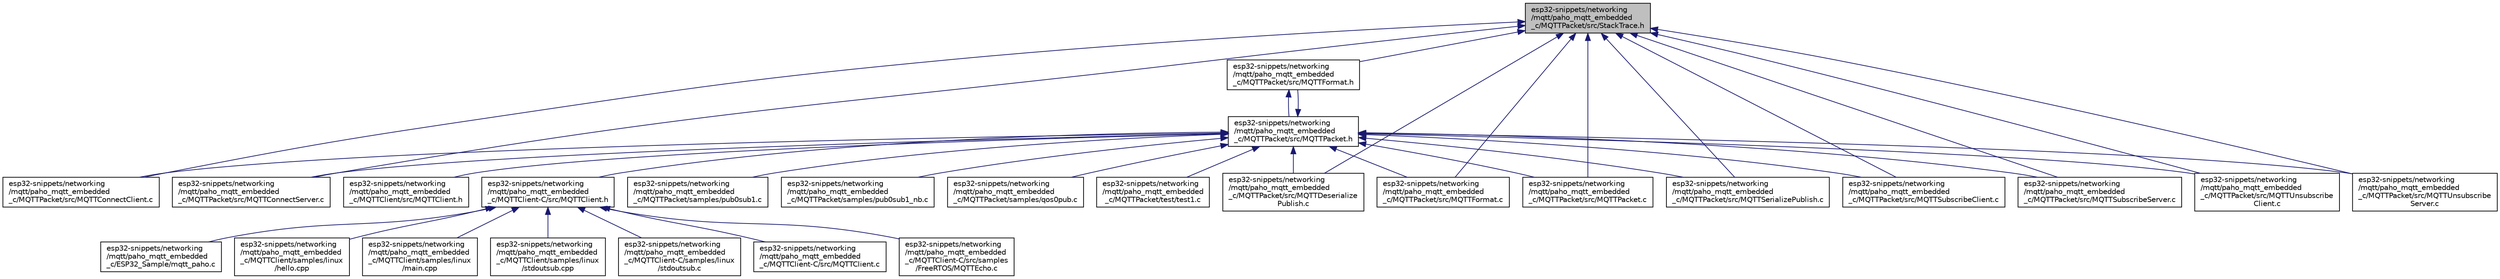 digraph "esp32-snippets/networking/mqtt/paho_mqtt_embedded_c/MQTTPacket/src/StackTrace.h"
{
  edge [fontname="Helvetica",fontsize="10",labelfontname="Helvetica",labelfontsize="10"];
  node [fontname="Helvetica",fontsize="10",shape=record];
  Node2 [label="esp32-snippets/networking\l/mqtt/paho_mqtt_embedded\l_c/MQTTPacket/src/StackTrace.h",height=0.2,width=0.4,color="black", fillcolor="grey75", style="filled", fontcolor="black"];
  Node2 -> Node3 [dir="back",color="midnightblue",fontsize="10",style="solid",fontname="Helvetica"];
  Node3 [label="esp32-snippets/networking\l/mqtt/paho_mqtt_embedded\l_c/MQTTPacket/src/MQTTFormat.h",height=0.2,width=0.4,color="black", fillcolor="white", style="filled",URL="$_m_q_t_t_format_8h.html"];
  Node3 -> Node4 [dir="back",color="midnightblue",fontsize="10",style="solid",fontname="Helvetica"];
  Node4 [label="esp32-snippets/networking\l/mqtt/paho_mqtt_embedded\l_c/MQTTPacket/src/MQTTPacket.h",height=0.2,width=0.4,color="black", fillcolor="white", style="filled",URL="$_m_q_t_t_packet_8h.html"];
  Node4 -> Node5 [dir="back",color="midnightblue",fontsize="10",style="solid",fontname="Helvetica"];
  Node5 [label="esp32-snippets/networking\l/mqtt/paho_mqtt_embedded\l_c/MQTTClient/src/MQTTClient.h",height=0.2,width=0.4,color="black", fillcolor="white", style="filled",URL="$src_2_m_q_t_t_client_8h.html"];
  Node4 -> Node6 [dir="back",color="midnightblue",fontsize="10",style="solid",fontname="Helvetica"];
  Node6 [label="esp32-snippets/networking\l/mqtt/paho_mqtt_embedded\l_c/MQTTClient-C/src/MQTTClient.h",height=0.2,width=0.4,color="black", fillcolor="white", style="filled",URL="$_c_2src_2_m_q_t_t_client_8h.html"];
  Node6 -> Node7 [dir="back",color="midnightblue",fontsize="10",style="solid",fontname="Helvetica"];
  Node7 [label="esp32-snippets/networking\l/mqtt/paho_mqtt_embedded\l_c/ESP32_Sample/mqtt_paho.c",height=0.2,width=0.4,color="black", fillcolor="white", style="filled",URL="$mqtt__paho_8c.html"];
  Node6 -> Node8 [dir="back",color="midnightblue",fontsize="10",style="solid",fontname="Helvetica"];
  Node8 [label="esp32-snippets/networking\l/mqtt/paho_mqtt_embedded\l_c/MQTTClient/samples/linux\l/hello.cpp",height=0.2,width=0.4,color="black", fillcolor="white", style="filled",URL="$hello_8cpp.html"];
  Node6 -> Node9 [dir="back",color="midnightblue",fontsize="10",style="solid",fontname="Helvetica"];
  Node9 [label="esp32-snippets/networking\l/mqtt/paho_mqtt_embedded\l_c/MQTTClient/samples/linux\l/main.cpp",height=0.2,width=0.4,color="black", fillcolor="white", style="filled",URL="$esp32-snippets_2networking_2mqtt_2paho__mqtt__embedded__c_2_m_q_t_t_client_2samples_2linux_2main_8cpp.html"];
  Node6 -> Node10 [dir="back",color="midnightblue",fontsize="10",style="solid",fontname="Helvetica"];
  Node10 [label="esp32-snippets/networking\l/mqtt/paho_mqtt_embedded\l_c/MQTTClient/samples/linux\l/stdoutsub.cpp",height=0.2,width=0.4,color="black", fillcolor="white", style="filled",URL="$stdoutsub_8cpp.html"];
  Node6 -> Node11 [dir="back",color="midnightblue",fontsize="10",style="solid",fontname="Helvetica"];
  Node11 [label="esp32-snippets/networking\l/mqtt/paho_mqtt_embedded\l_c/MQTTClient-C/samples/linux\l/stdoutsub.c",height=0.2,width=0.4,color="black", fillcolor="white", style="filled",URL="$stdoutsub_8c.html"];
  Node6 -> Node12 [dir="back",color="midnightblue",fontsize="10",style="solid",fontname="Helvetica"];
  Node12 [label="esp32-snippets/networking\l/mqtt/paho_mqtt_embedded\l_c/MQTTClient-C/src/MQTTClient.c",height=0.2,width=0.4,color="black", fillcolor="white", style="filled",URL="$_m_q_t_t_client_8c.html"];
  Node6 -> Node13 [dir="back",color="midnightblue",fontsize="10",style="solid",fontname="Helvetica"];
  Node13 [label="esp32-snippets/networking\l/mqtt/paho_mqtt_embedded\l_c/MQTTClient-C/src/samples\l/FreeRTOS/MQTTEcho.c",height=0.2,width=0.4,color="black", fillcolor="white", style="filled",URL="$_m_q_t_t_echo_8c.html"];
  Node4 -> Node14 [dir="back",color="midnightblue",fontsize="10",style="solid",fontname="Helvetica"];
  Node14 [label="esp32-snippets/networking\l/mqtt/paho_mqtt_embedded\l_c/MQTTPacket/samples/pub0sub1.c",height=0.2,width=0.4,color="black", fillcolor="white", style="filled",URL="$pub0sub1_8c.html"];
  Node4 -> Node15 [dir="back",color="midnightblue",fontsize="10",style="solid",fontname="Helvetica"];
  Node15 [label="esp32-snippets/networking\l/mqtt/paho_mqtt_embedded\l_c/MQTTPacket/samples/pub0sub1_nb.c",height=0.2,width=0.4,color="black", fillcolor="white", style="filled",URL="$pub0sub1__nb_8c.html"];
  Node4 -> Node16 [dir="back",color="midnightblue",fontsize="10",style="solid",fontname="Helvetica"];
  Node16 [label="esp32-snippets/networking\l/mqtt/paho_mqtt_embedded\l_c/MQTTPacket/samples/qos0pub.c",height=0.2,width=0.4,color="black", fillcolor="white", style="filled",URL="$qos0pub_8c.html"];
  Node4 -> Node17 [dir="back",color="midnightblue",fontsize="10",style="solid",fontname="Helvetica"];
  Node17 [label="esp32-snippets/networking\l/mqtt/paho_mqtt_embedded\l_c/MQTTPacket/src/MQTTConnectClient.c",height=0.2,width=0.4,color="black", fillcolor="white", style="filled",URL="$_m_q_t_t_connect_client_8c.html"];
  Node4 -> Node3 [dir="back",color="midnightblue",fontsize="10",style="solid",fontname="Helvetica"];
  Node4 -> Node18 [dir="back",color="midnightblue",fontsize="10",style="solid",fontname="Helvetica"];
  Node18 [label="esp32-snippets/networking\l/mqtt/paho_mqtt_embedded\l_c/MQTTPacket/src/MQTTConnectServer.c",height=0.2,width=0.4,color="black", fillcolor="white", style="filled",URL="$_m_q_t_t_connect_server_8c.html"];
  Node4 -> Node19 [dir="back",color="midnightblue",fontsize="10",style="solid",fontname="Helvetica"];
  Node19 [label="esp32-snippets/networking\l/mqtt/paho_mqtt_embedded\l_c/MQTTPacket/src/MQTTDeserialize\lPublish.c",height=0.2,width=0.4,color="black", fillcolor="white", style="filled",URL="$_m_q_t_t_deserialize_publish_8c.html"];
  Node4 -> Node20 [dir="back",color="midnightblue",fontsize="10",style="solid",fontname="Helvetica"];
  Node20 [label="esp32-snippets/networking\l/mqtt/paho_mqtt_embedded\l_c/MQTTPacket/src/MQTTFormat.c",height=0.2,width=0.4,color="black", fillcolor="white", style="filled",URL="$_m_q_t_t_format_8c.html"];
  Node4 -> Node21 [dir="back",color="midnightblue",fontsize="10",style="solid",fontname="Helvetica"];
  Node21 [label="esp32-snippets/networking\l/mqtt/paho_mqtt_embedded\l_c/MQTTPacket/src/MQTTPacket.c",height=0.2,width=0.4,color="black", fillcolor="white", style="filled",URL="$_m_q_t_t_packet_8c.html"];
  Node4 -> Node22 [dir="back",color="midnightblue",fontsize="10",style="solid",fontname="Helvetica"];
  Node22 [label="esp32-snippets/networking\l/mqtt/paho_mqtt_embedded\l_c/MQTTPacket/src/MQTTSerializePublish.c",height=0.2,width=0.4,color="black", fillcolor="white", style="filled",URL="$_m_q_t_t_serialize_publish_8c.html"];
  Node4 -> Node23 [dir="back",color="midnightblue",fontsize="10",style="solid",fontname="Helvetica"];
  Node23 [label="esp32-snippets/networking\l/mqtt/paho_mqtt_embedded\l_c/MQTTPacket/src/MQTTSubscribeClient.c",height=0.2,width=0.4,color="black", fillcolor="white", style="filled",URL="$_m_q_t_t_subscribe_client_8c.html"];
  Node4 -> Node24 [dir="back",color="midnightblue",fontsize="10",style="solid",fontname="Helvetica"];
  Node24 [label="esp32-snippets/networking\l/mqtt/paho_mqtt_embedded\l_c/MQTTPacket/src/MQTTSubscribeServer.c",height=0.2,width=0.4,color="black", fillcolor="white", style="filled",URL="$_m_q_t_t_subscribe_server_8c.html"];
  Node4 -> Node25 [dir="back",color="midnightblue",fontsize="10",style="solid",fontname="Helvetica"];
  Node25 [label="esp32-snippets/networking\l/mqtt/paho_mqtt_embedded\l_c/MQTTPacket/src/MQTTUnsubscribe\lClient.c",height=0.2,width=0.4,color="black", fillcolor="white", style="filled",URL="$_m_q_t_t_unsubscribe_client_8c.html"];
  Node4 -> Node26 [dir="back",color="midnightblue",fontsize="10",style="solid",fontname="Helvetica"];
  Node26 [label="esp32-snippets/networking\l/mqtt/paho_mqtt_embedded\l_c/MQTTPacket/src/MQTTUnsubscribe\lServer.c",height=0.2,width=0.4,color="black", fillcolor="white", style="filled",URL="$_m_q_t_t_unsubscribe_server_8c.html"];
  Node4 -> Node27 [dir="back",color="midnightblue",fontsize="10",style="solid",fontname="Helvetica"];
  Node27 [label="esp32-snippets/networking\l/mqtt/paho_mqtt_embedded\l_c/MQTTPacket/test/test1.c",height=0.2,width=0.4,color="black", fillcolor="white", style="filled",URL="$test1_8c.html"];
  Node2 -> Node17 [dir="back",color="midnightblue",fontsize="10",style="solid",fontname="Helvetica"];
  Node2 -> Node18 [dir="back",color="midnightblue",fontsize="10",style="solid",fontname="Helvetica"];
  Node2 -> Node19 [dir="back",color="midnightblue",fontsize="10",style="solid",fontname="Helvetica"];
  Node2 -> Node20 [dir="back",color="midnightblue",fontsize="10",style="solid",fontname="Helvetica"];
  Node2 -> Node21 [dir="back",color="midnightblue",fontsize="10",style="solid",fontname="Helvetica"];
  Node2 -> Node22 [dir="back",color="midnightblue",fontsize="10",style="solid",fontname="Helvetica"];
  Node2 -> Node23 [dir="back",color="midnightblue",fontsize="10",style="solid",fontname="Helvetica"];
  Node2 -> Node24 [dir="back",color="midnightblue",fontsize="10",style="solid",fontname="Helvetica"];
  Node2 -> Node25 [dir="back",color="midnightblue",fontsize="10",style="solid",fontname="Helvetica"];
  Node2 -> Node26 [dir="back",color="midnightblue",fontsize="10",style="solid",fontname="Helvetica"];
}
